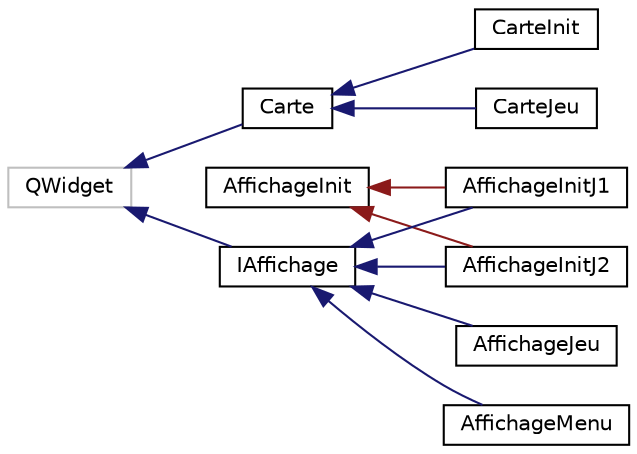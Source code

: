 digraph "Graphical Class Hierarchy"
{
  edge [fontname="Helvetica",fontsize="10",labelfontname="Helvetica",labelfontsize="10"];
  node [fontname="Helvetica",fontsize="10",shape=record];
  rankdir="LR";
  Node1 [label="AffichageInit",height=0.2,width=0.4,color="black", fillcolor="white", style="filled",URL="$class_affichage_init.html",tooltip="classe representant l&#39;affichage des éléments communs pour l&#39;initialisation des deux joueurs ..."];
  Node1 -> Node2 [dir="back",color="firebrick4",fontsize="10",style="solid",fontname="Helvetica"];
  Node2 [label="AffichageInitJ1",height=0.2,width=0.4,color="black", fillcolor="white", style="filled",URL="$class_affichage_init_j1.html",tooltip="classe representant l&#39;affichage de la phase d&#39;initialisation du J1 "];
  Node1 -> Node3 [dir="back",color="firebrick4",fontsize="10",style="solid",fontname="Helvetica"];
  Node3 [label="AffichageInitJ2",height=0.2,width=0.4,color="black", fillcolor="white", style="filled",URL="$class_affichage_init_j2.html",tooltip="classe representant l&#39;affichage de la phase d&#39;initialisation du J2 "];
  Node4 [label="QWidget",height=0.2,width=0.4,color="grey75", fillcolor="white", style="filled"];
  Node4 -> Node5 [dir="back",color="midnightblue",fontsize="10",style="solid",fontname="Helvetica"];
  Node5 [label="Carte",height=0.2,width=0.4,color="black", fillcolor="white", style="filled",URL="$class_carte.html",tooltip="classe representant une Carte "];
  Node5 -> Node6 [dir="back",color="midnightblue",fontsize="10",style="solid",fontname="Helvetica"];
  Node6 [label="CarteInit",height=0.2,width=0.4,color="black", fillcolor="white", style="filled",URL="$class_carte_init.html",tooltip="classe representant une Carte d&#39;initialisation "];
  Node5 -> Node7 [dir="back",color="midnightblue",fontsize="10",style="solid",fontname="Helvetica"];
  Node7 [label="CarteJeu",height=0.2,width=0.4,color="black", fillcolor="white", style="filled",URL="$class_carte_jeu.html",tooltip="classe representant une Carte de jeu "];
  Node4 -> Node8 [dir="back",color="midnightblue",fontsize="10",style="solid",fontname="Helvetica"];
  Node8 [label="IAffichage",height=0.2,width=0.4,color="black", fillcolor="white", style="filled",URL="$class_i_affichage.html",tooltip="classe representant les comportements des affichages "];
  Node8 -> Node2 [dir="back",color="midnightblue",fontsize="10",style="solid",fontname="Helvetica"];
  Node8 -> Node3 [dir="back",color="midnightblue",fontsize="10",style="solid",fontname="Helvetica"];
  Node8 -> Node9 [dir="back",color="midnightblue",fontsize="10",style="solid",fontname="Helvetica"];
  Node9 [label="AffichageJeu",height=0.2,width=0.4,color="black", fillcolor="white", style="filled",URL="$class_affichage_jeu.html",tooltip="classe representant l&#39;affichage du jeu "];
  Node8 -> Node10 [dir="back",color="midnightblue",fontsize="10",style="solid",fontname="Helvetica"];
  Node10 [label="AffichageMenu",height=0.2,width=0.4,color="black", fillcolor="white", style="filled",URL="$class_affichage_menu.html",tooltip="classe representant l&#39;affichage du menu "];
}
